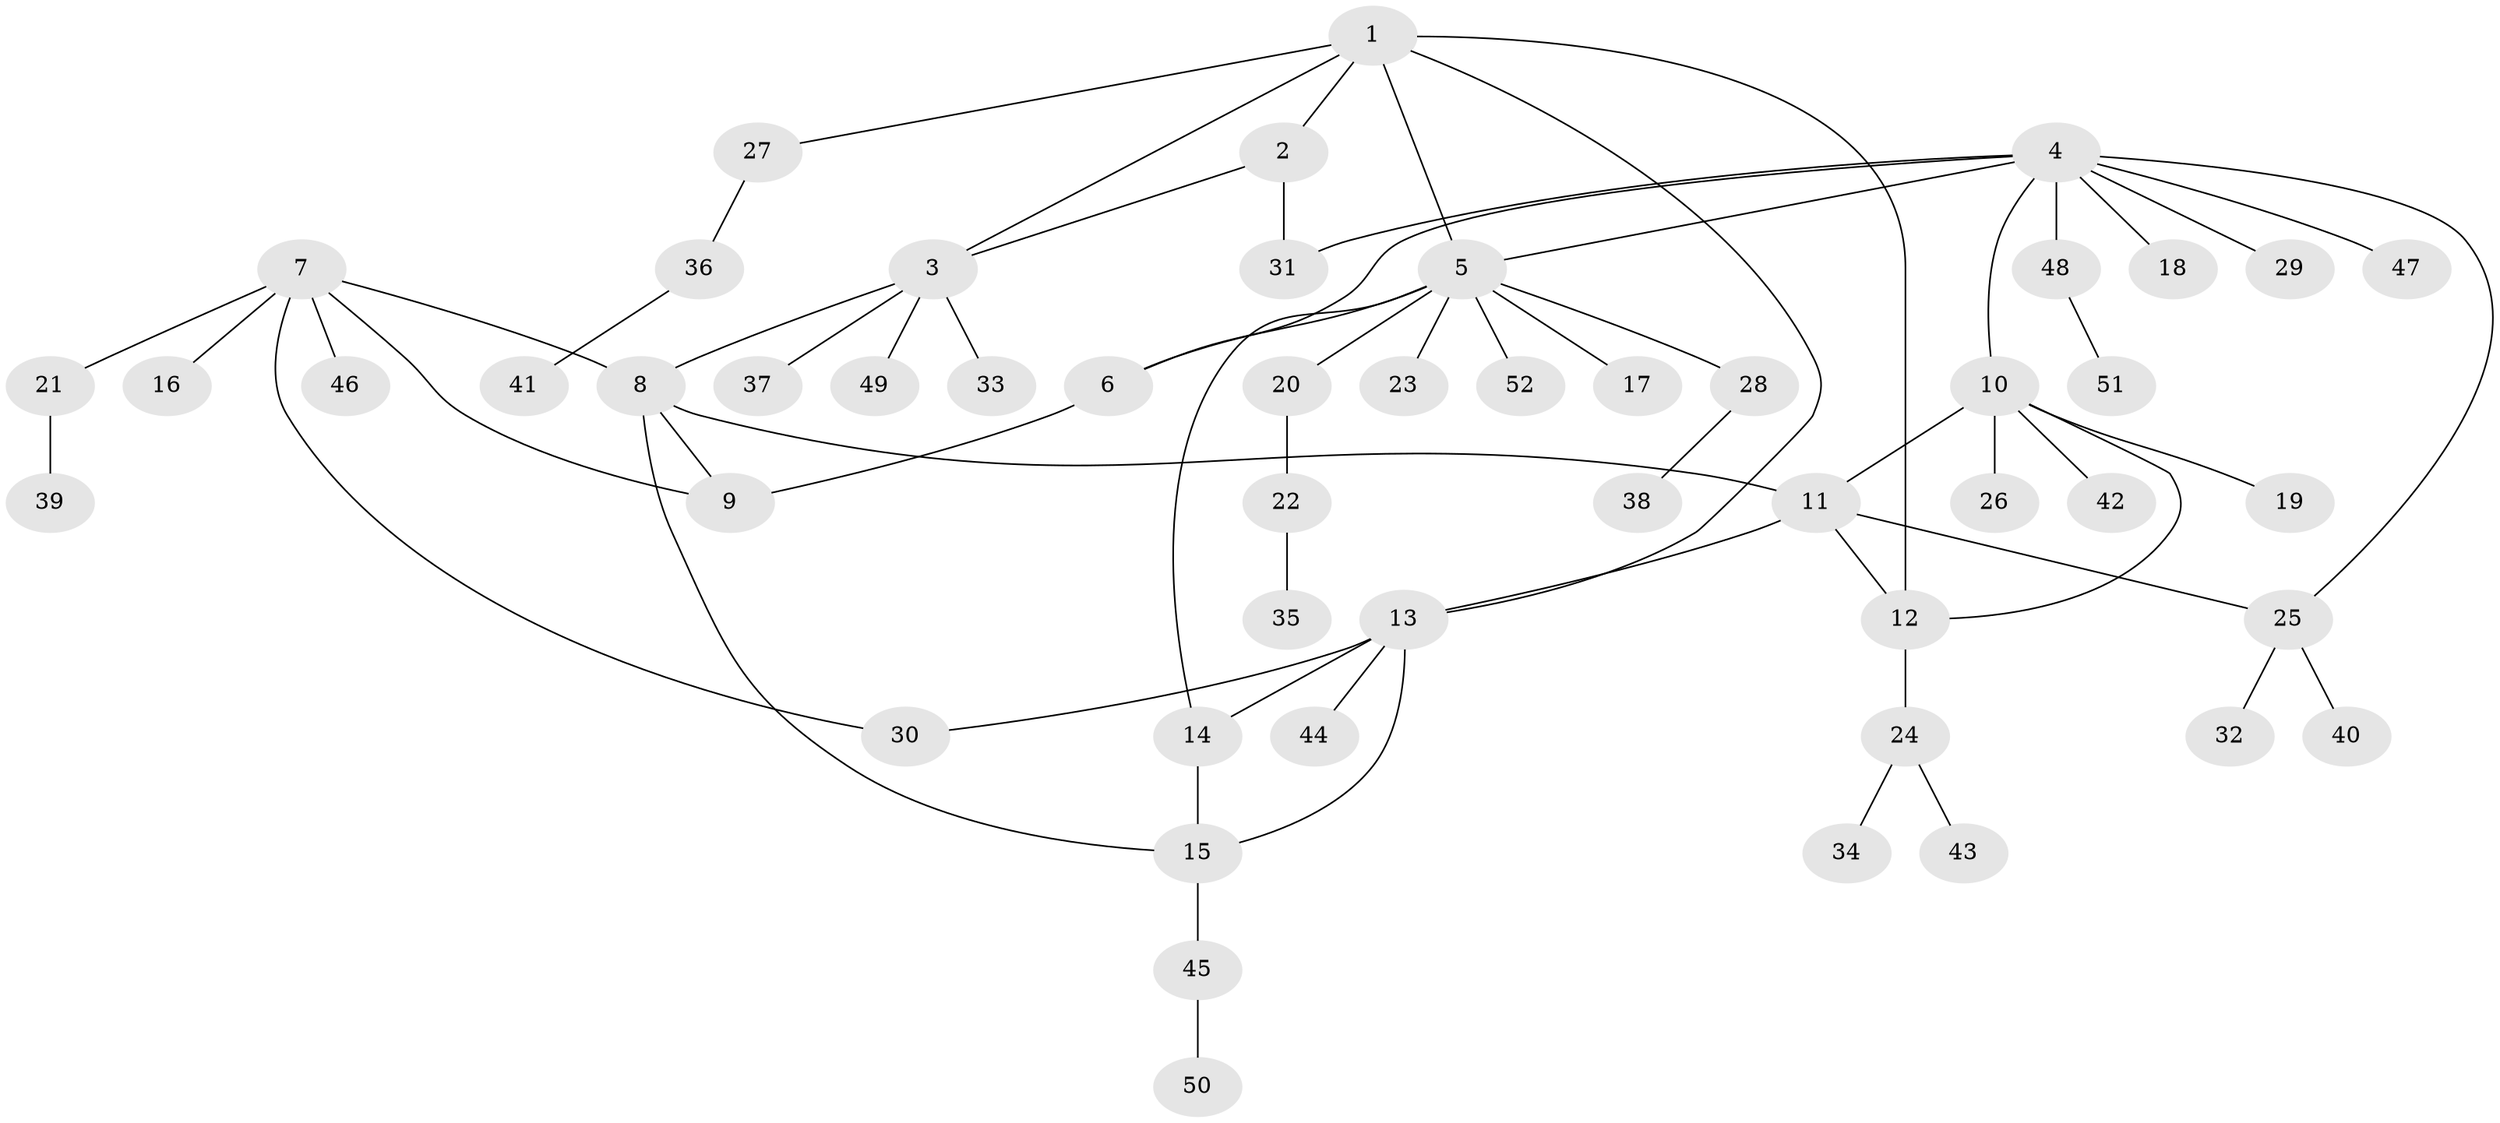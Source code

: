 // original degree distribution, {7: 0.05555555555555555, 4: 0.05555555555555555, 6: 0.027777777777777776, 10: 0.027777777777777776, 3: 0.08333333333333333, 5: 0.027777777777777776, 1: 0.5277777777777778, 2: 0.19444444444444445}
// Generated by graph-tools (version 1.1) at 2025/52/03/04/25 22:52:33]
// undirected, 52 vertices, 65 edges
graph export_dot {
  node [color=gray90,style=filled];
  1;
  2;
  3;
  4;
  5;
  6;
  7;
  8;
  9;
  10;
  11;
  12;
  13;
  14;
  15;
  16;
  17;
  18;
  19;
  20;
  21;
  22;
  23;
  24;
  25;
  26;
  27;
  28;
  29;
  30;
  31;
  32;
  33;
  34;
  35;
  36;
  37;
  38;
  39;
  40;
  41;
  42;
  43;
  44;
  45;
  46;
  47;
  48;
  49;
  50;
  51;
  52;
  1 -- 2 [weight=1.0];
  1 -- 3 [weight=1.0];
  1 -- 5 [weight=1.0];
  1 -- 12 [weight=1.0];
  1 -- 13 [weight=1.0];
  1 -- 27 [weight=1.0];
  2 -- 3 [weight=1.0];
  2 -- 31 [weight=1.0];
  3 -- 8 [weight=1.0];
  3 -- 33 [weight=1.0];
  3 -- 37 [weight=1.0];
  3 -- 49 [weight=1.0];
  4 -- 5 [weight=1.0];
  4 -- 6 [weight=1.0];
  4 -- 10 [weight=1.0];
  4 -- 18 [weight=1.0];
  4 -- 25 [weight=1.0];
  4 -- 29 [weight=1.0];
  4 -- 31 [weight=1.0];
  4 -- 47 [weight=1.0];
  4 -- 48 [weight=1.0];
  5 -- 6 [weight=1.0];
  5 -- 14 [weight=1.0];
  5 -- 17 [weight=1.0];
  5 -- 20 [weight=1.0];
  5 -- 23 [weight=1.0];
  5 -- 28 [weight=1.0];
  5 -- 52 [weight=1.0];
  6 -- 9 [weight=1.0];
  7 -- 8 [weight=1.0];
  7 -- 9 [weight=1.0];
  7 -- 16 [weight=1.0];
  7 -- 21 [weight=1.0];
  7 -- 30 [weight=1.0];
  7 -- 46 [weight=1.0];
  8 -- 9 [weight=1.0];
  8 -- 11 [weight=1.0];
  8 -- 15 [weight=1.0];
  10 -- 11 [weight=1.0];
  10 -- 12 [weight=1.0];
  10 -- 19 [weight=1.0];
  10 -- 26 [weight=1.0];
  10 -- 42 [weight=1.0];
  11 -- 12 [weight=1.0];
  11 -- 13 [weight=1.0];
  11 -- 25 [weight=1.0];
  12 -- 24 [weight=1.0];
  13 -- 14 [weight=1.0];
  13 -- 15 [weight=1.0];
  13 -- 30 [weight=1.0];
  13 -- 44 [weight=1.0];
  14 -- 15 [weight=1.0];
  15 -- 45 [weight=1.0];
  20 -- 22 [weight=1.0];
  21 -- 39 [weight=1.0];
  22 -- 35 [weight=1.0];
  24 -- 34 [weight=1.0];
  24 -- 43 [weight=1.0];
  25 -- 32 [weight=1.0];
  25 -- 40 [weight=1.0];
  27 -- 36 [weight=1.0];
  28 -- 38 [weight=1.0];
  36 -- 41 [weight=1.0];
  45 -- 50 [weight=1.0];
  48 -- 51 [weight=1.0];
}
